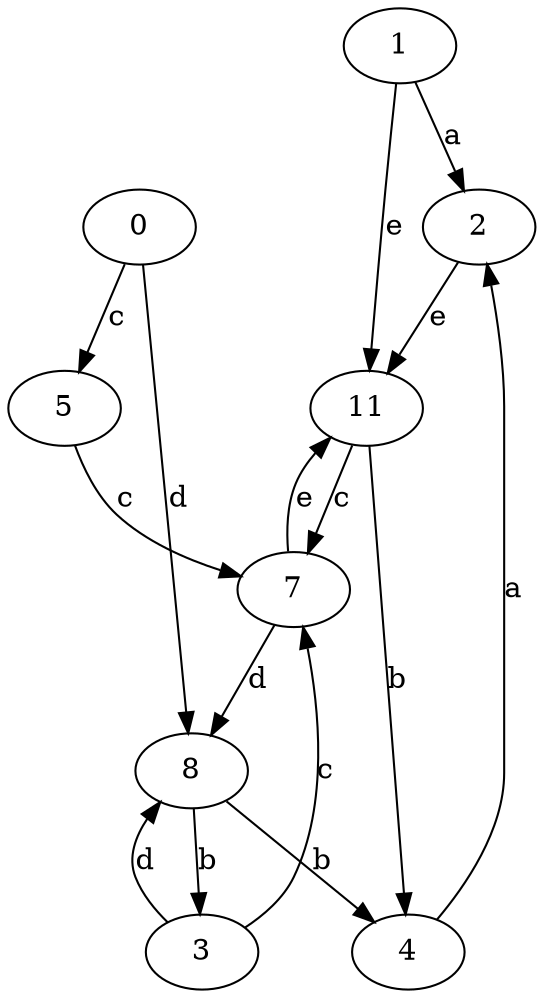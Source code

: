 strict digraph  {
1;
2;
3;
4;
5;
7;
8;
0;
11;
1 -> 2  [label=a];
1 -> 11  [label=e];
2 -> 11  [label=e];
3 -> 7  [label=c];
3 -> 8  [label=d];
4 -> 2  [label=a];
5 -> 7  [label=c];
7 -> 8  [label=d];
7 -> 11  [label=e];
8 -> 3  [label=b];
8 -> 4  [label=b];
0 -> 5  [label=c];
0 -> 8  [label=d];
11 -> 4  [label=b];
11 -> 7  [label=c];
}
